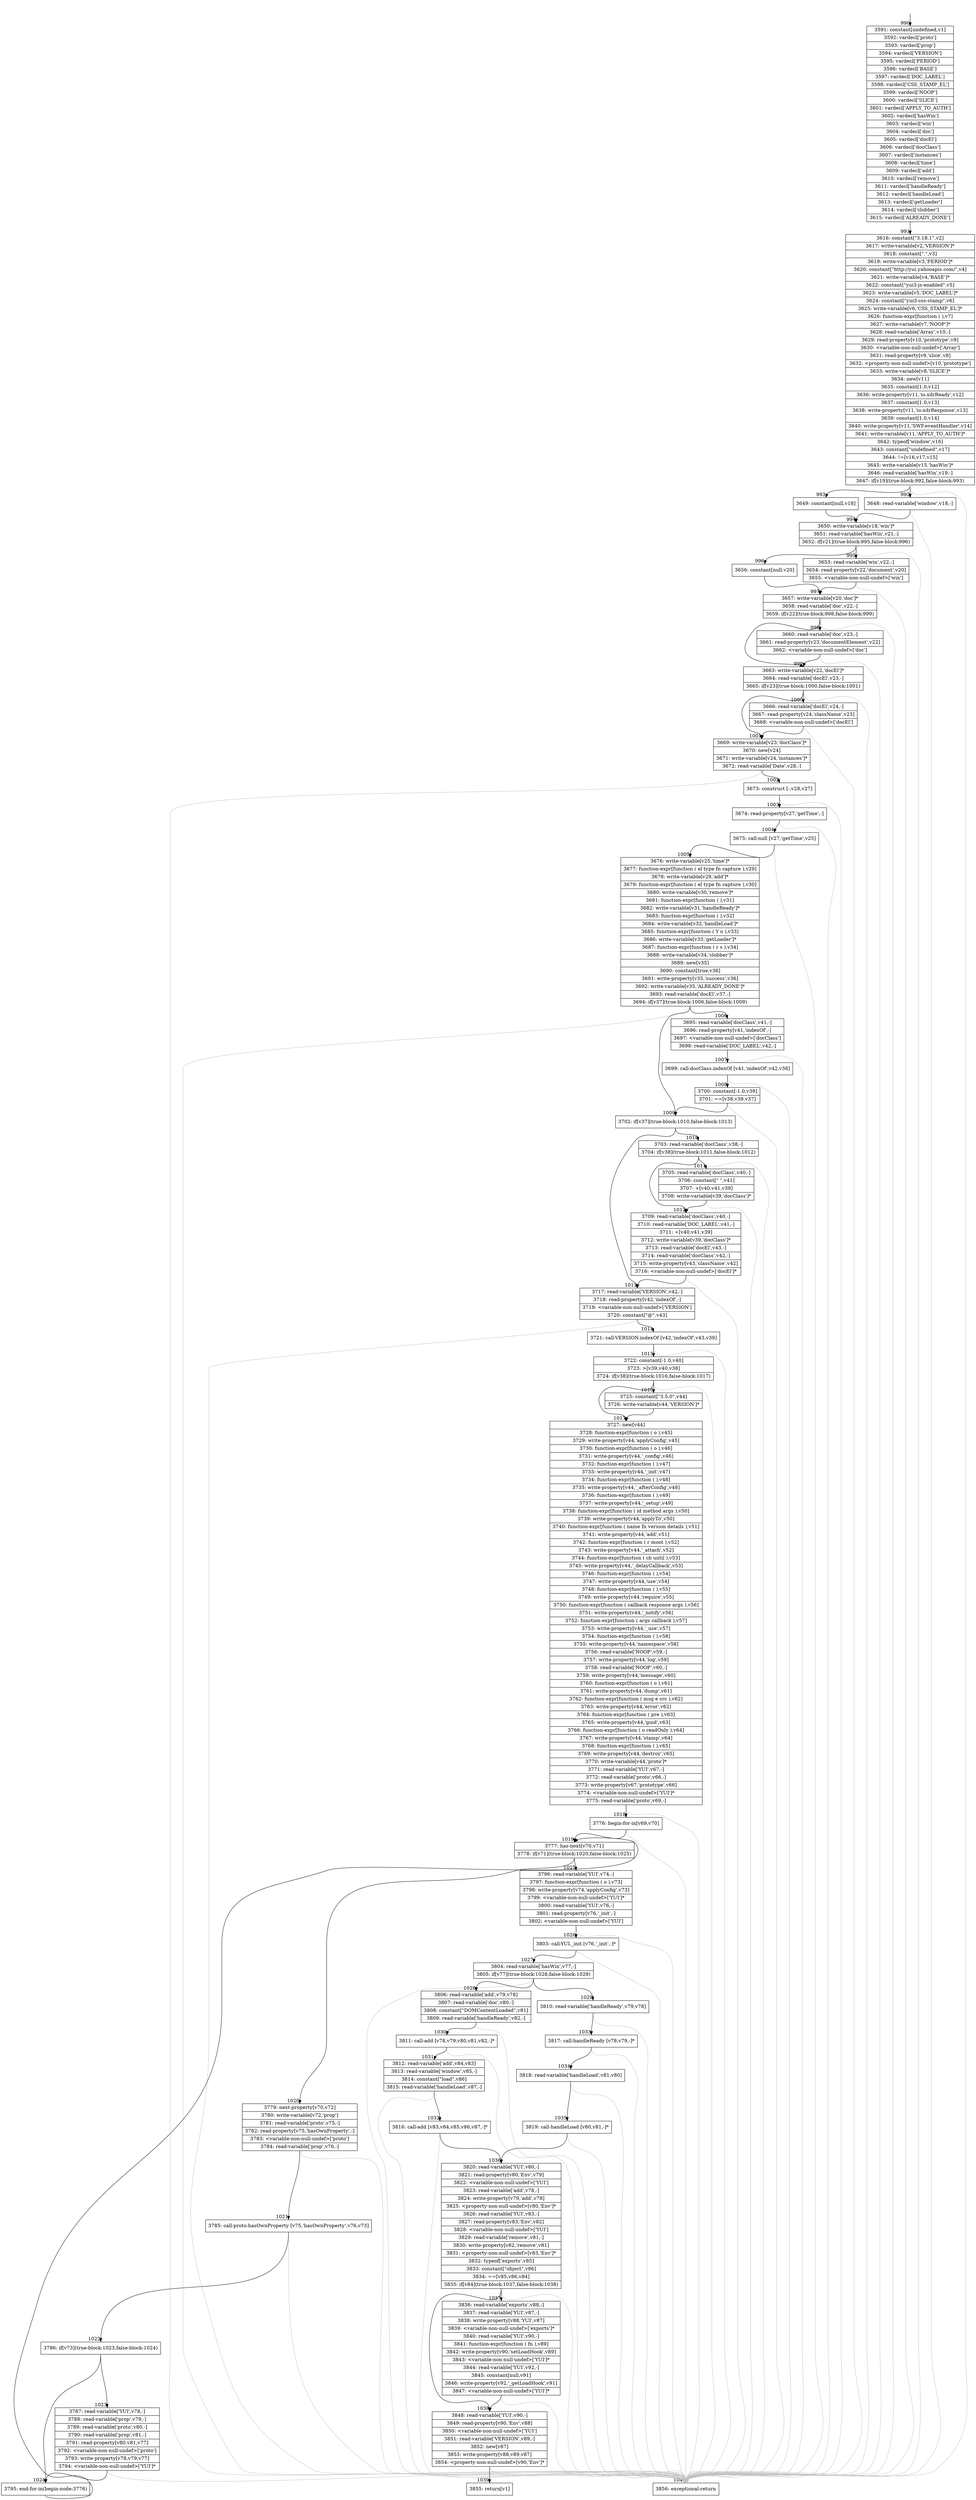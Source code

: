 digraph {
rankdir="TD"
BB_entry3[shape=none,label=""];
BB_entry3 -> BB990 [tailport=s, headport=n, headlabel="    990"]
BB990 [shape=record label="{3591: constant[undefined,v1]|3592: vardecl['proto']|3593: vardecl['prop']|3594: vardecl['VERSION']|3595: vardecl['PERIOD']|3596: vardecl['BASE']|3597: vardecl['DOC_LABEL']|3598: vardecl['CSS_STAMP_EL']|3599: vardecl['NOOP']|3600: vardecl['SLICE']|3601: vardecl['APPLY_TO_AUTH']|3602: vardecl['hasWin']|3603: vardecl['win']|3604: vardecl['doc']|3605: vardecl['docEl']|3606: vardecl['docClass']|3607: vardecl['instances']|3608: vardecl['time']|3609: vardecl['add']|3610: vardecl['remove']|3611: vardecl['handleReady']|3612: vardecl['handleLoad']|3613: vardecl['getLoader']|3614: vardecl['clobber']|3615: vardecl['ALREADY_DONE']}" ] 
BB990 -> BB991 [tailport=s, headport=n, headlabel="      991"]
BB991 [shape=record label="{3616: constant[\"3.18.1\",v2]|3617: write-variable[v2,'VERSION']*|3618: constant[\".\",v3]|3619: write-variable[v3,'PERIOD']*|3620: constant[\"http://yui.yahooapis.com/\",v4]|3621: write-variable[v4,'BASE']*|3622: constant[\"yui3-js-enabled\",v5]|3623: write-variable[v5,'DOC_LABEL']*|3624: constant[\"yui3-css-stamp\",v6]|3625: write-variable[v6,'CSS_STAMP_EL']*|3626: function-expr[function ( ),v7]|3627: write-variable[v7,'NOOP']*|3628: read-variable['Array',v10,-]|3629: read-property[v10,'prototype',v9]|3630: \<variable-non-null-undef\>['Array']|3631: read-property[v9,'slice',v8]|3632: \<property-non-null-undef\>[v10,'prototype']|3633: write-variable[v8,'SLICE']*|3634: new[v11]|3635: constant[1.0,v12]|3636: write-property[v11,'io.xdrReady',v12]|3637: constant[1.0,v13]|3638: write-property[v11,'io.xdrResponse',v13]|3639: constant[1.0,v14]|3640: write-property[v11,'SWF.eventHandler',v14]|3641: write-variable[v11,'APPLY_TO_AUTH']*|3642: typeof['window',v16]|3643: constant[\"undefined\",v17]|3644: !=[v16,v17,v15]|3645: write-variable[v15,'hasWin']*|3646: read-variable['hasWin',v19,-]|3647: if[v19](true-block:992,false-block:993)}" ] 
BB991 -> BB992 [tailport=s, headport=n, headlabel="      992"]
BB991 -> BB993 [tailport=s, headport=n, headlabel="      993"]
BB991 -> BB1040 [tailport=s, headport=n, color=gray, headlabel="      1040"]
BB992 [shape=record label="{3648: read-variable['window',v18,-]}" ] 
BB992 -> BB994 [tailport=s, headport=n, headlabel="      994"]
BB992 -> BB1040 [tailport=s, headport=n, color=gray]
BB993 [shape=record label="{3649: constant[null,v18]}" ] 
BB993 -> BB994 [tailport=s, headport=n]
BB994 [shape=record label="{3650: write-variable[v18,'win']*|3651: read-variable['hasWin',v21,-]|3652: if[v21](true-block:995,false-block:996)}" ] 
BB994 -> BB995 [tailport=s, headport=n, headlabel="      995"]
BB994 -> BB996 [tailport=s, headport=n, headlabel="      996"]
BB994 -> BB1040 [tailport=s, headport=n, color=gray]
BB995 [shape=record label="{3653: read-variable['win',v22,-]|3654: read-property[v22,'document',v20]|3655: \<variable-non-null-undef\>['win']}" ] 
BB995 -> BB997 [tailport=s, headport=n, headlabel="      997"]
BB995 -> BB1040 [tailport=s, headport=n, color=gray]
BB996 [shape=record label="{3656: constant[null,v20]}" ] 
BB996 -> BB997 [tailport=s, headport=n]
BB997 [shape=record label="{3657: write-variable[v20,'doc']*|3658: read-variable['doc',v22,-]|3659: if[v22](true-block:998,false-block:999)}" ] 
BB997 -> BB999 [tailport=s, headport=n, headlabel="      999"]
BB997 -> BB998 [tailport=s, headport=n, headlabel="      998"]
BB997 -> BB1040 [tailport=s, headport=n, color=gray]
BB998 [shape=record label="{3660: read-variable['doc',v23,-]|3661: read-property[v23,'documentElement',v22]|3662: \<variable-non-null-undef\>['doc']}" ] 
BB998 -> BB999 [tailport=s, headport=n]
BB998 -> BB1040 [tailport=s, headport=n, color=gray]
BB999 [shape=record label="{3663: write-variable[v22,'docEl']*|3664: read-variable['docEl',v23,-]|3665: if[v23](true-block:1000,false-block:1001)}" ] 
BB999 -> BB1001 [tailport=s, headport=n, headlabel="      1001"]
BB999 -> BB1000 [tailport=s, headport=n, headlabel="      1000"]
BB999 -> BB1040 [tailport=s, headport=n, color=gray]
BB1000 [shape=record label="{3666: read-variable['docEl',v24,-]|3667: read-property[v24,'className',v23]|3668: \<variable-non-null-undef\>['docEl']}" ] 
BB1000 -> BB1001 [tailport=s, headport=n]
BB1000 -> BB1040 [tailport=s, headport=n, color=gray]
BB1001 [shape=record label="{3669: write-variable[v23,'docClass']*|3670: new[v24]|3671: write-variable[v24,'instances']*|3672: read-variable['Date',v28,-]}" ] 
BB1001 -> BB1002 [tailport=s, headport=n, headlabel="      1002"]
BB1001 -> BB1040 [tailport=s, headport=n, color=gray]
BB1002 [shape=record label="{3673: construct [-,v28,v27]}" ] 
BB1002 -> BB1003 [tailport=s, headport=n, headlabel="      1003"]
BB1002 -> BB1040 [tailport=s, headport=n, color=gray]
BB1003 [shape=record label="{3674: read-property[v27,'getTime',-]}" ] 
BB1003 -> BB1004 [tailport=s, headport=n, headlabel="      1004"]
BB1003 -> BB1040 [tailport=s, headport=n, color=gray]
BB1004 [shape=record label="{3675: call-null [v27,'getTime',v25]}" ] 
BB1004 -> BB1005 [tailport=s, headport=n, headlabel="      1005"]
BB1004 -> BB1040 [tailport=s, headport=n, color=gray]
BB1005 [shape=record label="{3676: write-variable[v25,'time']*|3677: function-expr[function ( el type fn capture ),v29]|3678: write-variable[v29,'add']*|3679: function-expr[function ( el type fn capture ),v30]|3680: write-variable[v30,'remove']*|3681: function-expr[function ( ),v31]|3682: write-variable[v31,'handleReady']*|3683: function-expr[function ( ),v32]|3684: write-variable[v32,'handleLoad']*|3685: function-expr[function ( Y o ),v33]|3686: write-variable[v33,'getLoader']*|3687: function-expr[function ( r s ),v34]|3688: write-variable[v34,'clobber']*|3689: new[v35]|3690: constant[true,v36]|3691: write-property[v35,'success',v36]|3692: write-variable[v35,'ALREADY_DONE']*|3693: read-variable['docEl',v37,-]|3694: if[v37](true-block:1006,false-block:1009)}" ] 
BB1005 -> BB1009 [tailport=s, headport=n, headlabel="      1009"]
BB1005 -> BB1006 [tailport=s, headport=n, headlabel="      1006"]
BB1005 -> BB1040 [tailport=s, headport=n, color=gray]
BB1006 [shape=record label="{3695: read-variable['docClass',v41,-]|3696: read-property[v41,'indexOf',-]|3697: \<variable-non-null-undef\>['docClass']|3698: read-variable['DOC_LABEL',v42,-]}" ] 
BB1006 -> BB1007 [tailport=s, headport=n, headlabel="      1007"]
BB1006 -> BB1040 [tailport=s, headport=n, color=gray]
BB1007 [shape=record label="{3699: call-docClass.indexOf [v41,'indexOf',v42,v38]}" ] 
BB1007 -> BB1008 [tailport=s, headport=n, headlabel="      1008"]
BB1007 -> BB1040 [tailport=s, headport=n, color=gray]
BB1008 [shape=record label="{3700: constant[-1.0,v39]|3701: ==[v38,v39,v37]}" ] 
BB1008 -> BB1009 [tailport=s, headport=n]
BB1008 -> BB1040 [tailport=s, headport=n, color=gray]
BB1009 [shape=record label="{3702: if[v37](true-block:1010,false-block:1013)}" ] 
BB1009 -> BB1010 [tailport=s, headport=n, headlabel="      1010"]
BB1009 -> BB1013 [tailport=s, headport=n, headlabel="      1013"]
BB1010 [shape=record label="{3703: read-variable['docClass',v38,-]|3704: if[v38](true-block:1011,false-block:1012)}" ] 
BB1010 -> BB1011 [tailport=s, headport=n, headlabel="      1011"]
BB1010 -> BB1012 [tailport=s, headport=n, headlabel="      1012"]
BB1010 -> BB1040 [tailport=s, headport=n, color=gray]
BB1011 [shape=record label="{3705: read-variable['docClass',v40,-]|3706: constant[\" \",v41]|3707: +[v40,v41,v39]|3708: write-variable[v39,'docClass']*}" ] 
BB1011 -> BB1012 [tailport=s, headport=n]
BB1011 -> BB1040 [tailport=s, headport=n, color=gray]
BB1012 [shape=record label="{3709: read-variable['docClass',v40,-]|3710: read-variable['DOC_LABEL',v41,-]|3711: +[v40,v41,v39]|3712: write-variable[v39,'docClass']*|3713: read-variable['docEl',v43,-]|3714: read-variable['docClass',v42,-]|3715: write-property[v43,'className',v42]|3716: \<variable-non-null-undef\>['docEl']*}" ] 
BB1012 -> BB1013 [tailport=s, headport=n]
BB1012 -> BB1040 [tailport=s, headport=n, color=gray]
BB1013 [shape=record label="{3717: read-variable['VERSION',v42,-]|3718: read-property[v42,'indexOf',-]|3719: \<variable-non-null-undef\>['VERSION']|3720: constant[\"@\",v43]}" ] 
BB1013 -> BB1014 [tailport=s, headport=n, headlabel="      1014"]
BB1013 -> BB1040 [tailport=s, headport=n, color=gray]
BB1014 [shape=record label="{3721: call-VERSION.indexOf [v42,'indexOf',v43,v39]}" ] 
BB1014 -> BB1015 [tailport=s, headport=n, headlabel="      1015"]
BB1014 -> BB1040 [tailport=s, headport=n, color=gray]
BB1015 [shape=record label="{3722: constant[-1.0,v40]|3723: \>[v39,v40,v38]|3724: if[v38](true-block:1016,false-block:1017)}" ] 
BB1015 -> BB1016 [tailport=s, headport=n, headlabel="      1016"]
BB1015 -> BB1017 [tailport=s, headport=n, headlabel="      1017"]
BB1015 -> BB1040 [tailport=s, headport=n, color=gray]
BB1016 [shape=record label="{3725: constant[\"3.5.0\",v44]|3726: write-variable[v44,'VERSION']*}" ] 
BB1016 -> BB1017 [tailport=s, headport=n]
BB1017 [shape=record label="{3727: new[v44]|3728: function-expr[function ( o ),v45]|3729: write-property[v44,'applyConfig',v45]|3730: function-expr[function ( o ),v46]|3731: write-property[v44,'_config',v46]|3732: function-expr[function ( ),v47]|3733: write-property[v44,'_init',v47]|3734: function-expr[function ( ),v48]|3735: write-property[v44,'_afterConfig',v48]|3736: function-expr[function ( ),v49]|3737: write-property[v44,'_setup',v49]|3738: function-expr[function ( id method args ),v50]|3739: write-property[v44,'applyTo',v50]|3740: function-expr[function ( name fn version details ),v51]|3741: write-property[v44,'add',v51]|3742: function-expr[function ( r moot ),v52]|3743: write-property[v44,'_attach',v52]|3744: function-expr[function ( cb until ),v53]|3745: write-property[v44,'_delayCallback',v53]|3746: function-expr[function ( ),v54]|3747: write-property[v44,'use',v54]|3748: function-expr[function ( ),v55]|3749: write-property[v44,'require',v55]|3750: function-expr[function ( callback response args ),v56]|3751: write-property[v44,'_notify',v56]|3752: function-expr[function ( args callback ),v57]|3753: write-property[v44,'_use',v57]|3754: function-expr[function ( ),v58]|3755: write-property[v44,'namespace',v58]|3756: read-variable['NOOP',v59,-]|3757: write-property[v44,'log',v59]|3758: read-variable['NOOP',v60,-]|3759: write-property[v44,'message',v60]|3760: function-expr[function ( o ),v61]|3761: write-property[v44,'dump',v61]|3762: function-expr[function ( msg e src ),v62]|3763: write-property[v44,'error',v62]|3764: function-expr[function ( pre ),v63]|3765: write-property[v44,'guid',v63]|3766: function-expr[function ( o readOnly ),v64]|3767: write-property[v44,'stamp',v64]|3768: function-expr[function ( ),v65]|3769: write-property[v44,'destroy',v65]|3770: write-variable[v44,'proto']*|3771: read-variable['YUI',v67,-]|3772: read-variable['proto',v66,-]|3773: write-property[v67,'prototype',v66]|3774: \<variable-non-null-undef\>['YUI']*|3775: read-variable['proto',v69,-]}" ] 
BB1017 -> BB1018 [tailport=s, headport=n, headlabel="      1018"]
BB1017 -> BB1040 [tailport=s, headport=n, color=gray]
BB1018 [shape=record label="{3776: begin-for-in[v69,v70]}" ] 
BB1018 -> BB1019 [tailport=s, headport=n, headlabel="      1019"]
BB1018 -> BB1040 [tailport=s, headport=n, color=gray]
BB1019 [shape=record label="{3777: has-next[v70,v71]|3778: if[v71](true-block:1020,false-block:1025)}" ] 
BB1019 -> BB1020 [tailport=s, headport=n, headlabel="      1020"]
BB1019 -> BB1025 [tailport=s, headport=n, headlabel="      1025"]
BB1020 [shape=record label="{3779: next-property[v70,v72]|3780: write-variable[v72,'prop']|3781: read-variable['proto',v75,-]|3782: read-property[v75,'hasOwnProperty',-]|3783: \<variable-non-null-undef\>['proto']|3784: read-variable['prop',v76,-]}" ] 
BB1020 -> BB1021 [tailport=s, headport=n, headlabel="      1021"]
BB1020 -> BB1040 [tailport=s, headport=n, color=gray]
BB1021 [shape=record label="{3785: call-proto.hasOwnProperty [v75,'hasOwnProperty',v76,v73]}" ] 
BB1021 -> BB1022 [tailport=s, headport=n, headlabel="      1022"]
BB1021 -> BB1040 [tailport=s, headport=n, color=gray]
BB1022 [shape=record label="{3786: if[v73](true-block:1023,false-block:1024)}" ] 
BB1022 -> BB1023 [tailport=s, headport=n, headlabel="      1023"]
BB1022 -> BB1024 [tailport=s, headport=n, headlabel="      1024"]
BB1023 [shape=record label="{3787: read-variable['YUI',v78,-]|3788: read-variable['prop',v79,-]|3789: read-variable['proto',v80,-]|3790: read-variable['prop',v81,-]|3791: read-property[v80,v81,v77]|3792: \<variable-non-null-undef\>['proto']|3793: write-property[v78,v79,v77]|3794: \<variable-non-null-undef\>['YUI']*}" ] 
BB1023 -> BB1024 [tailport=s, headport=n]
BB1023 -> BB1040 [tailport=s, headport=n, color=gray]
BB1024 [shape=record label="{3795: end-for-in(begin-node:3776)}" ] 
BB1024 -> BB1019 [tailport=s, headport=n]
BB1025 [shape=record label="{3796: read-variable['YUI',v74,-]|3797: function-expr[function ( o ),v73]|3798: write-property[v74,'applyConfig',v73]|3799: \<variable-non-null-undef\>['YUI']*|3800: read-variable['YUI',v76,-]|3801: read-property[v76,'_init',-]|3802: \<variable-non-null-undef\>['YUI']}" ] 
BB1025 -> BB1026 [tailport=s, headport=n, headlabel="      1026"]
BB1025 -> BB1040 [tailport=s, headport=n, color=gray]
BB1026 [shape=record label="{3803: call-YUI._init [v76,'_init',-]*}" ] 
BB1026 -> BB1027 [tailport=s, headport=n, headlabel="      1027"]
BB1026 -> BB1040 [tailport=s, headport=n, color=gray]
BB1027 [shape=record label="{3804: read-variable['hasWin',v77,-]|3805: if[v77](true-block:1028,false-block:1029)}" ] 
BB1027 -> BB1028 [tailport=s, headport=n, headlabel="      1028"]
BB1027 -> BB1029 [tailport=s, headport=n, headlabel="      1029"]
BB1027 -> BB1040 [tailport=s, headport=n, color=gray]
BB1028 [shape=record label="{3806: read-variable['add',v79,v78]|3807: read-variable['doc',v80,-]|3808: constant[\"DOMContentLoaded\",v81]|3809: read-variable['handleReady',v82,-]}" ] 
BB1028 -> BB1030 [tailport=s, headport=n, headlabel="      1030"]
BB1028 -> BB1040 [tailport=s, headport=n, color=gray]
BB1029 [shape=record label="{3810: read-variable['handleReady',v79,v78]}" ] 
BB1029 -> BB1033 [tailport=s, headport=n, headlabel="      1033"]
BB1029 -> BB1040 [tailport=s, headport=n, color=gray]
BB1030 [shape=record label="{3811: call-add [v78,v79,v80,v81,v82,-]*}" ] 
BB1030 -> BB1031 [tailport=s, headport=n, headlabel="      1031"]
BB1030 -> BB1040 [tailport=s, headport=n, color=gray]
BB1031 [shape=record label="{3812: read-variable['add',v84,v83]|3813: read-variable['window',v85,-]|3814: constant[\"load\",v86]|3815: read-variable['handleLoad',v87,-]}" ] 
BB1031 -> BB1032 [tailport=s, headport=n, headlabel="      1032"]
BB1031 -> BB1040 [tailport=s, headport=n, color=gray]
BB1032 [shape=record label="{3816: call-add [v83,v84,v85,v86,v87,-]*}" ] 
BB1032 -> BB1036 [tailport=s, headport=n, headlabel="      1036"]
BB1032 -> BB1040 [tailport=s, headport=n, color=gray]
BB1033 [shape=record label="{3817: call-handleReady [v78,v79,-]*}" ] 
BB1033 -> BB1034 [tailport=s, headport=n, headlabel="      1034"]
BB1033 -> BB1040 [tailport=s, headport=n, color=gray]
BB1034 [shape=record label="{3818: read-variable['handleLoad',v81,v80]}" ] 
BB1034 -> BB1035 [tailport=s, headport=n, headlabel="      1035"]
BB1034 -> BB1040 [tailport=s, headport=n, color=gray]
BB1035 [shape=record label="{3819: call-handleLoad [v80,v81,-]*}" ] 
BB1035 -> BB1036 [tailport=s, headport=n]
BB1035 -> BB1040 [tailport=s, headport=n, color=gray]
BB1036 [shape=record label="{3820: read-variable['YUI',v80,-]|3821: read-property[v80,'Env',v79]|3822: \<variable-non-null-undef\>['YUI']|3823: read-variable['add',v78,-]|3824: write-property[v79,'add',v78]|3825: \<property-non-null-undef\>[v80,'Env']*|3826: read-variable['YUI',v83,-]|3827: read-property[v83,'Env',v82]|3828: \<variable-non-null-undef\>['YUI']|3829: read-variable['remove',v81,-]|3830: write-property[v82,'remove',v81]|3831: \<property-non-null-undef\>[v83,'Env']*|3832: typeof['exports',v85]|3833: constant[\"object\",v86]|3834: ==[v85,v86,v84]|3835: if[v84](true-block:1037,false-block:1038)}" ] 
BB1036 -> BB1037 [tailport=s, headport=n, headlabel="      1037"]
BB1036 -> BB1038 [tailport=s, headport=n, headlabel="      1038"]
BB1036 -> BB1040 [tailport=s, headport=n, color=gray]
BB1037 [shape=record label="{3836: read-variable['exports',v88,-]|3837: read-variable['YUI',v87,-]|3838: write-property[v88,'YUI',v87]|3839: \<variable-non-null-undef\>['exports']*|3840: read-variable['YUI',v90,-]|3841: function-expr[function ( fn ),v89]|3842: write-property[v90,'setLoadHook',v89]|3843: \<variable-non-null-undef\>['YUI']*|3844: read-variable['YUI',v92,-]|3845: constant[null,v91]|3846: write-property[v92,'_getLoadHook',v91]|3847: \<variable-non-null-undef\>['YUI']*}" ] 
BB1037 -> BB1038 [tailport=s, headport=n]
BB1037 -> BB1040 [tailport=s, headport=n, color=gray]
BB1038 [shape=record label="{3848: read-variable['YUI',v90,-]|3849: read-property[v90,'Env',v88]|3850: \<variable-non-null-undef\>['YUI']|3851: read-variable['VERSION',v89,-]|3852: new[v87]|3853: write-property[v88,v89,v87]|3854: \<property-non-null-undef\>[v90,'Env']*}" ] 
BB1038 -> BB1039 [tailport=s, headport=n, headlabel="      1039"]
BB1038 -> BB1040 [tailport=s, headport=n, color=gray]
BB1039 [shape=record label="{3855: return[v1]}" ] 
BB1040 [shape=record label="{3856: exceptional-return}" ] 
//#$~ 1591
}
